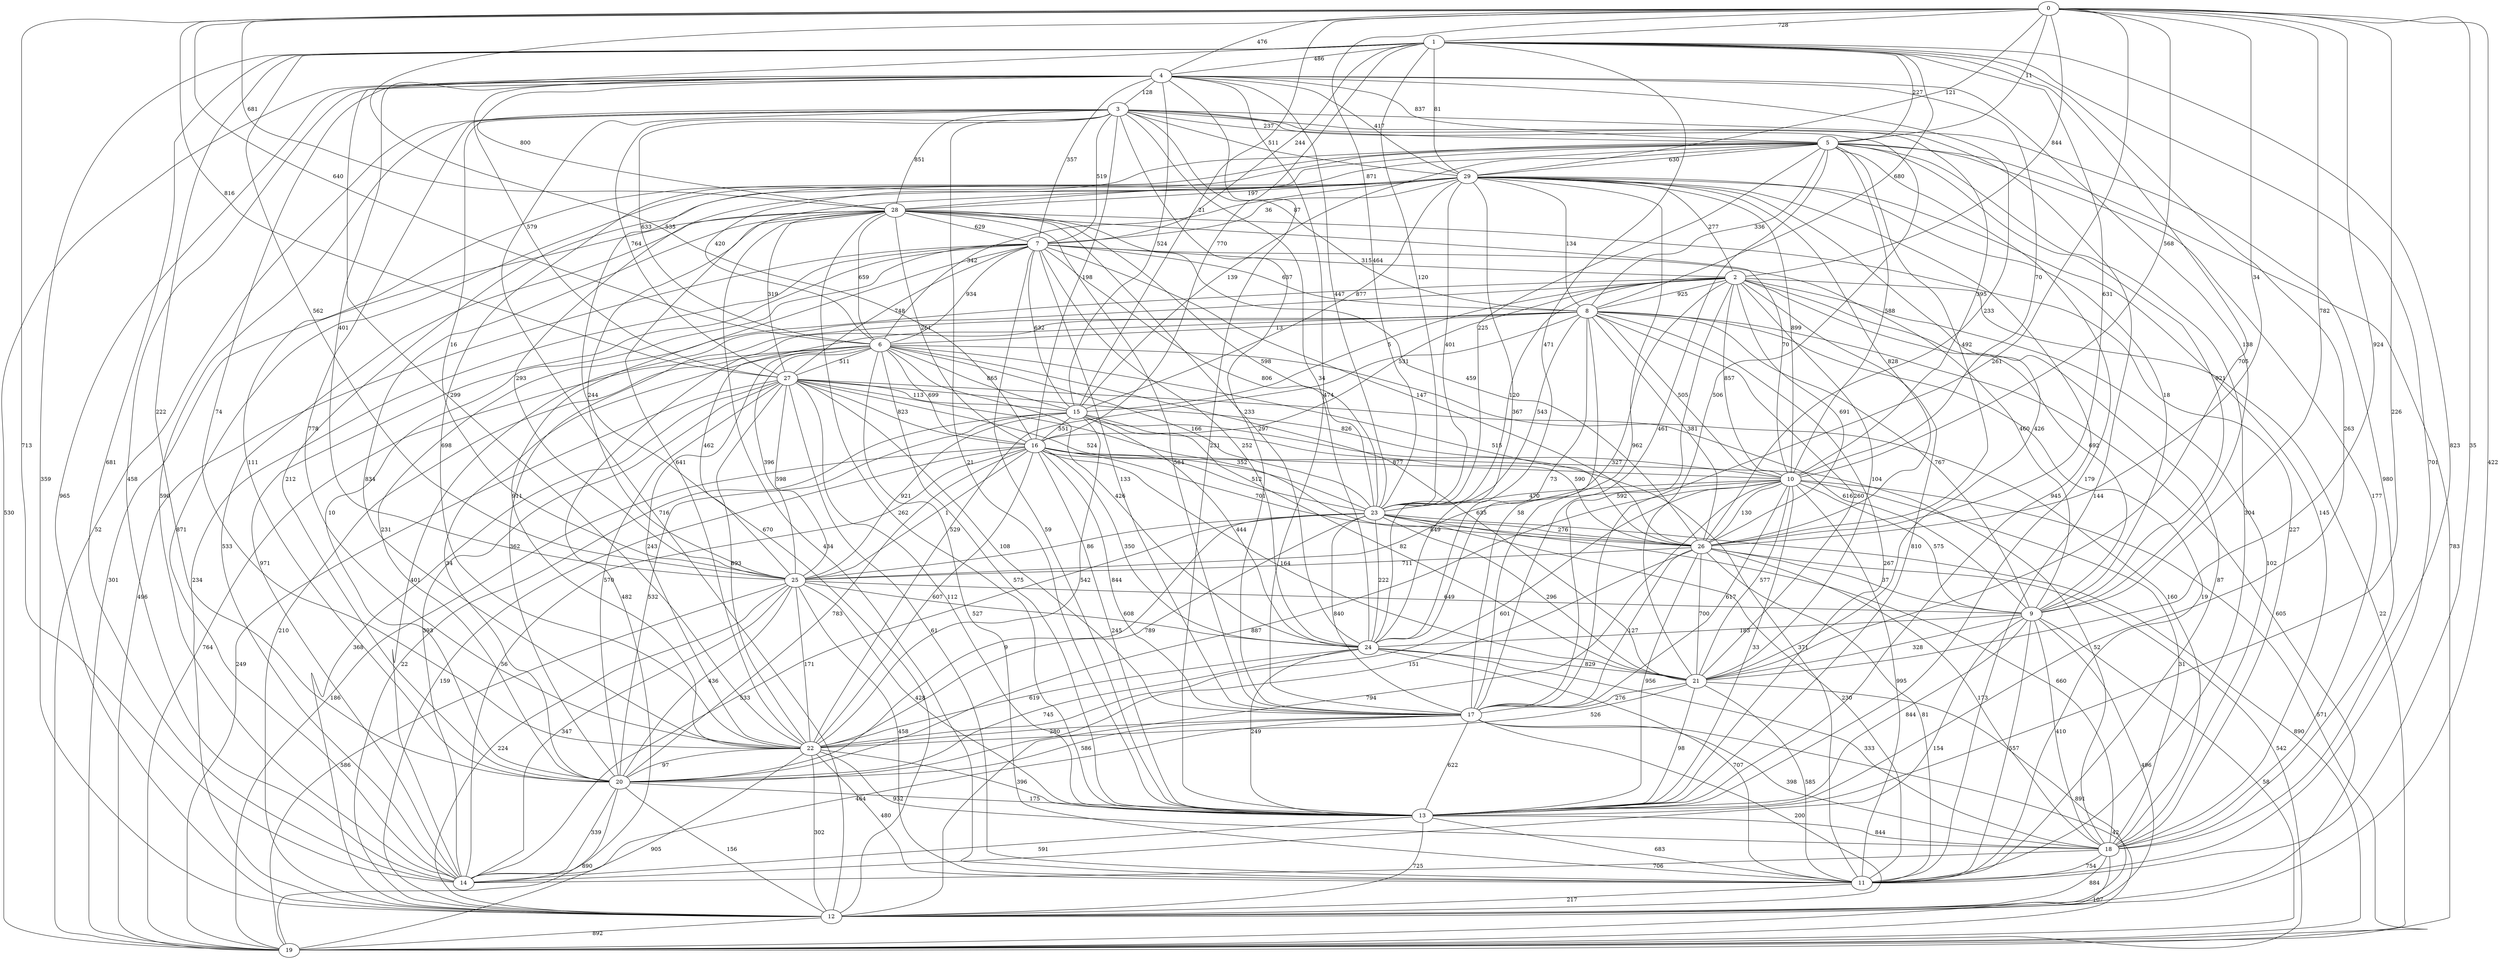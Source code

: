 strict graph G {
0;
1;
2;
3;
4;
5;
6;
7;
8;
9;
10;
11;
12;
13;
14;
15;
16;
17;
18;
19;
20;
21;
22;
23;
24;
25;
26;
27;
28;
29;
7 -- 19  [label=496];
17 -- 26  [label=216];
22 -- 23  [label=320];
7 -- 8  [label=637];
6 -- 24  [label=992];
0 -- 17  [label=718];
10 -- 8  [label=505];
26 -- 10  [label=130];
5 -- 13  [label=515];
0 -- 9  [label=16];
26 -- 27  [label=352];
5 -- 19  [label=783];
3 -- 29  [label=727];
19 -- 28  [label=774];
5 -- 18  [label=179];
24 -- 21  [label=829];
2 -- 17  [label=796];
0 -- 11  [label=35];
11 -- 25  [label=637];
4 -- 15  [label=309];
10 -- 0  [label=568];
16 -- 20  [label=783];
6 -- 25  [label=180];
5 -- 23  [label=522];
11 -- 26  [label=730];
9 -- 26  [label=37];
26 -- 18  [label=173];
1 -- 29  [label=379];
4 -- 22  [label=74];
13 -- 22  [label=534];
0 -- 6  [label=640];
14 -- 27  [label=385];
15 -- 29  [label=760];
7 -- 9  [label=804];
8 -- 11  [label=19];
21 -- 16  [label=164];
22 -- 10  [label=601];
21 -- 11  [label=585];
12 -- 7  [label=234];
14 -- 20  [label=187];
0 -- 17  [label=261];
22 -- 19  [label=905];
1 -- 8  [label=621];
8 -- 13  [label=977];
12 -- 25  [label=51];
0 -- 15  [label=971];
14 -- 20  [label=339];
16 -- 27  [label=548];
8 -- 26  [label=381];
11 -- 28  [label=434];
3 -- 17  [label=948];
21 -- 13  [label=98];
29 -- 21  [label=426];
10 -- 17  [label=415];
6 -- 25  [label=396];
3 -- 28  [label=546];
24 -- 15  [label=444];
21 -- 8  [label=260];
23 -- 0  [label=464];
1 -- 23  [label=951];
3 -- 8  [label=87];
16 -- 25  [label=588];
5 -- 17  [label=633];
18 -- 28  [label=227];
2 -- 8  [label=815];
28 -- 25  [label=244];
3 -- 18  [label=391];
29 -- 14  [label=871];
5 -- 15  [label=139];
10 -- 23  [label=288];
13 -- 24  [label=179];
2 -- 26  [label=691];
20 -- 27  [label=961];
29 -- 28  [label=197];
23 -- 8  [label=543];
5 -- 26  [label=492];
5 -- 29  [label=319];
20 -- 29  [label=426];
19 -- 9  [label=58];
0 -- 15  [label=21];
2 -- 20  [label=231];
2 -- 19  [label=375];
13 -- 1  [label=263];
6 -- 12  [label=79];
4 -- 29  [label=423];
1 -- 4  [label=14];
0 -- 1  [label=881];
5 -- 18  [label=177];
21 -- 9  [label=328];
25 -- 27  [label=598];
18 -- 29  [label=15];
8 -- 17  [label=344];
2 -- 15  [label=47];
8 -- 22  [label=529];
20 -- 27  [label=570];
18 -- 22  [label=932];
5 -- 22  [label=427];
5 -- 10  [label=756];
6 -- 12  [label=210];
6 -- 23  [label=793];
1 -- 5  [label=227];
3 -- 11  [label=473];
8 -- 20  [label=973];
8 -- 24  [label=73];
0 -- 26  [label=83];
28 -- 7  [label=629];
10 -- 28  [label=777];
22 -- 21  [label=526];
7 -- 29  [label=476];
11 -- 22  [label=480];
10 -- 28  [label=70];
19 -- 3  [label=52];
13 -- 4  [label=231];
20 -- 25  [label=436];
15 -- 25  [label=921];
18 -- 24  [label=221];
23 -- 29  [label=371];
18 -- 14  [label=706];
1 -- 26  [label=309];
8 -- 12  [label=605];
5 -- 13  [label=179];
12 -- 15  [label=22];
14 -- 27  [label=393];
1 -- 8  [label=680];
3 -- 7  [label=882];
20 -- 19  [label=890];
23 -- 27  [label=683];
0 -- 26  [label=34];
4 -- 26  [label=233];
13 -- 14  [label=862];
6 -- 15  [label=25];
3 -- 28  [label=851];
28 -- 17  [label=584];
0 -- 13  [label=226];
22 -- 3  [label=778];
9 -- 8  [label=767];
9 -- 12  [label=496];
20 -- 5  [label=111];
12 -- 17  [label=50];
22 -- 28  [label=834];
13 -- 11  [label=683];
19 -- 4  [label=530];
4 -- 17  [label=563];
0 -- 14  [label=713];
17 -- 27  [label=246];
1 -- 22  [label=299];
29 -- 26  [label=828];
14 -- 25  [label=347];
18 -- 11  [label=754];
9 -- 24  [label=183];
15 -- 22  [label=841];
12 -- 19  [label=892];
7 -- 26  [label=147];
16 -- 28  [label=940];
21 -- 10  [label=577];
13 -- 7  [label=59];
3 -- 29  [label=511];
6 -- 15  [label=865];
28 -- 26  [label=459];
13 -- 25  [label=829];
9 -- 14  [label=389];
12 -- 16  [label=159];
23 -- 16  [label=512];
29 -- 9  [label=18];
11 -- 15  [label=371];
6 -- 22  [label=694];
5 -- 10  [label=588];
24 -- 25  [label=615];
13 -- 28  [label=262];
6 -- 18  [label=160];
3 -- 21  [label=739];
18 -- 23  [label=660];
19 -- 25  [label=412];
5 -- 22  [label=698];
27 -- 15  [label=113];
0 -- 2  [label=844];
16 -- 22  [label=839];
1 -- 4  [label=486];
12 -- 17  [label=200];
10 -- 19  [label=825];
12 -- 5  [label=670];
2 -- 24  [label=327];
12 -- 3  [label=716];
13 -- 25  [label=428];
1 -- 7  [label=812];
1 -- 20  [label=859];
3 -- 13  [label=14];
16 -- 14  [label=56];
27 -- 0  [label=816];
7 -- 23  [label=806];
3 -- 24  [label=34];
10 -- 29  [label=309];
15 -- 29  [label=877];
9 -- 18  [label=410];
20 -- 26  [label=151];
11 -- 27  [label=539];
7 -- 20  [label=10];
2 -- 10  [label=857];
4 -- 14  [label=466];
12 -- 1  [label=359];
14 -- 1  [label=681];
25 -- 10  [label=849];
1 -- 16  [label=770];
5 -- 6  [label=420];
4 -- 12  [label=965];
11 -- 5  [label=304];
9 -- 11  [label=557];
3 -- 11  [label=144];
15 -- 20  [label=343];
1 -- 21  [label=157];
4 -- 9  [label=138];
16 -- 19  [label=186];
4 -- 5  [label=933];
29 -- 22  [label=641];
3 -- 18  [label=980];
5 -- 9  [label=921];
4 -- 29  [label=417];
10 -- 19  [label=571];
0 -- 21  [label=924];
2 -- 8  [label=925];
21 -- 23  [label=296];
24 -- 29  [label=402];
20 -- 6  [label=34];
16 -- 27  [label=823];
18 -- 12  [label=884];
7 -- 2  [label=315];
16 -- 22  [label=607];
16 -- 18  [label=684];
6 -- 29  [label=213];
6 -- 27  [label=174];
22 -- 24  [label=746];
22 -- 25  [label=171];
25 -- 29  [label=157];
25 -- 8  [label=462];
11 -- 25  [label=458];
1 -- 29  [label=81];
10 -- 3  [label=395];
3 -- 7  [label=519];
12 -- 20  [label=844];
13 -- 14  [label=591];
7 -- 22  [label=911];
4 -- 15  [label=524];
21 -- 17  [label=276];
19 -- 28  [label=301];
4 -- 14  [label=458];
17 -- 19  [label=42];
14 -- 23  [label=533];
13 -- 24  [label=249];
1 -- 25  [label=562];
26 -- 25  [label=711];
23 -- 4  [label=447];
17 -- 23  [label=840];
15 -- 16  [label=235];
12 -- 21  [label=891];
1 -- 11  [label=941];
23 -- 20  [label=9];
14 -- 28  [label=533];
9 -- 10  [label=575];
8 -- 6  [label=13];
13 -- 26  [label=956];
18 -- 2  [label=102];
15 -- 22  [label=542];
23 -- 27  [label=524];
6 -- 23  [label=166];
15 -- 21  [label=82];
13 -- 16  [label=245];
13 -- 17  [label=622];
18 -- 1  [label=823];
2 -- 19  [label=22];
13 -- 2  [label=810];
18 -- 29  [label=145];
23 -- 25  [label=86];
6 -- 27  [label=511];
6 -- 22  [label=243];
6 -- 24  [label=426];
5 -- 28  [label=871];
17 -- 29  [label=962];
11 -- 23  [label=17];
1 -- 7  [label=244];
23 -- 24  [label=222];
27 -- 3  [label=764];
14 -- 17  [label=464];
10 -- 23  [label=470];
24 -- 28  [label=924];
27 -- 7  [label=748];
7 -- 15  [label=632];
2 -- 29  [label=277];
10 -- 4  [label=70];
2 -- 14  [label=798];
7 -- 4  [label=357];
20 -- 10  [label=887];
11 -- 10  [label=995];
0 -- 1  [label=728];
8 -- 13  [label=267];
16 -- 10  [label=877];
19 -- 25  [label=586];
6 -- 13  [label=575];
26 -- 15  [label=590];
17 -- 27  [label=108];
22 -- 24  [label=619];
5 -- 8  [label=336];
18 -- 24  [label=333];
29 -- 8  [label=134];
13 -- 18  [label=844];
4 -- 28  [label=100];
12 -- 20  [label=156];
17 -- 20  [label=586];
10 -- 29  [label=899];
17 -- 18  [label=398];
22 -- 23  [label=789];
24 -- 25  [label=608];
7 -- 14  [label=851];
4 -- 3  [label=128];
21 -- 6  [label=635];
4 -- 27  [label=579];
28 -- 27  [label=319];
3 -- 16  [label=198];
4 -- 28  [label=800];
17 -- 16  [label=844];
26 -- 16  [label=701];
5 -- 29  [label=630];
24 -- 1  [label=471];
25 -- 9  [label=649];
4 -- 5  [label=837];
27 -- 13  [label=112];
2 -- 14  [label=401];
7 -- 17  [label=605];
24 -- 28  [label=297];
16 -- 25  [label=1];
2 -- 17  [label=592];
8 -- 17  [label=58];
15 -- 20  [label=532];
11 -- 27  [label=61];
9 -- 2  [label=692];
13 -- 12  [label=725];
12 -- 0  [label=422];
3 -- 5  [label=237];
6 -- 28  [label=659];
8 -- 20  [label=362];
21 -- 26  [label=700];
24 -- 29  [label=367];
15 -- 16  [label=551];
11 -- 24  [label=707];
3 -- 21  [label=506];
6 -- 16  [label=699];
0 -- 28  [label=681];
19 -- 6  [label=764];
29 -- 13  [label=945];
16 -- 18  [label=52];
13 -- 10  [label=33];
24 -- 7  [label=252];
14 -- 8  [label=482];
12 -- 25  [label=224];
5 -- 23  [label=225];
3 -- 14  [label=590];
1 -- 20  [label=222];
17 -- 22  [label=280];
24 -- 16  [label=350];
25 -- 29  [label=293];
17 -- 26  [label=127];
10 -- 12  [label=458];
13 -- 9  [label=844];
23 -- 2  [label=120];
19 -- 27  [label=455];
29 -- 0  [label=121];
3 -- 17  [label=233];
7 -- 14  [label=971];
23 -- 28  [label=598];
12 -- 27  [label=368];
22 -- 27  [label=893];
5 -- 0  [label=11];
11 -- 12  [label=217];
19 -- 23  [label=890];
11 -- 26  [label=81];
0 -- 9  [label=782];
6 -- 26  [label=272];
6 -- 29  [label=342];
24 -- 20  [label=745];
3 -- 25  [label=16];
11 -- 2  [label=87];
23 -- 26  [label=276];
20 -- 29  [label=212];
10 -- 12  [label=794];
2 -- 16  [label=531];
27 -- 9  [label=616];
7 -- 17  [label=133];
5 -- 17  [label=461];
7 -- 9  [label=460];
3 -- 13  [label=21];
7 -- 29  [label=36];
18 -- 10  [label=31];
13 -- 22  [label=396];
0 -- 16  [label=535];
22 -- 20  [label=97];
20 -- 13  [label=175];
27 -- 10  [label=826];
12 -- 22  [label=302];
16 -- 28  [label=261];
23 -- 29  [label=401];
1 -- 26  [label=631];
19 -- 27  [label=249];
9 -- 14  [label=154];
6 -- 11  [label=527];
6 -- 26  [label=515];
18 -- 19  [label=107];
1 -- 11  [label=701];
6 -- 3  [label=633];
1 -- 23  [label=120];
19 -- 26  [label=542];
1 -- 21  [label=705];
6 -- 7  [label=934];
2 -- 15  [label=5];
4 -- 25  [label=401];
10 -- 17  [label=617];
4 -- 17  [label=474];
11 -- 23  [label=230];
21 -- 2  [label=104];
0 -- 4  [label=476];
}
